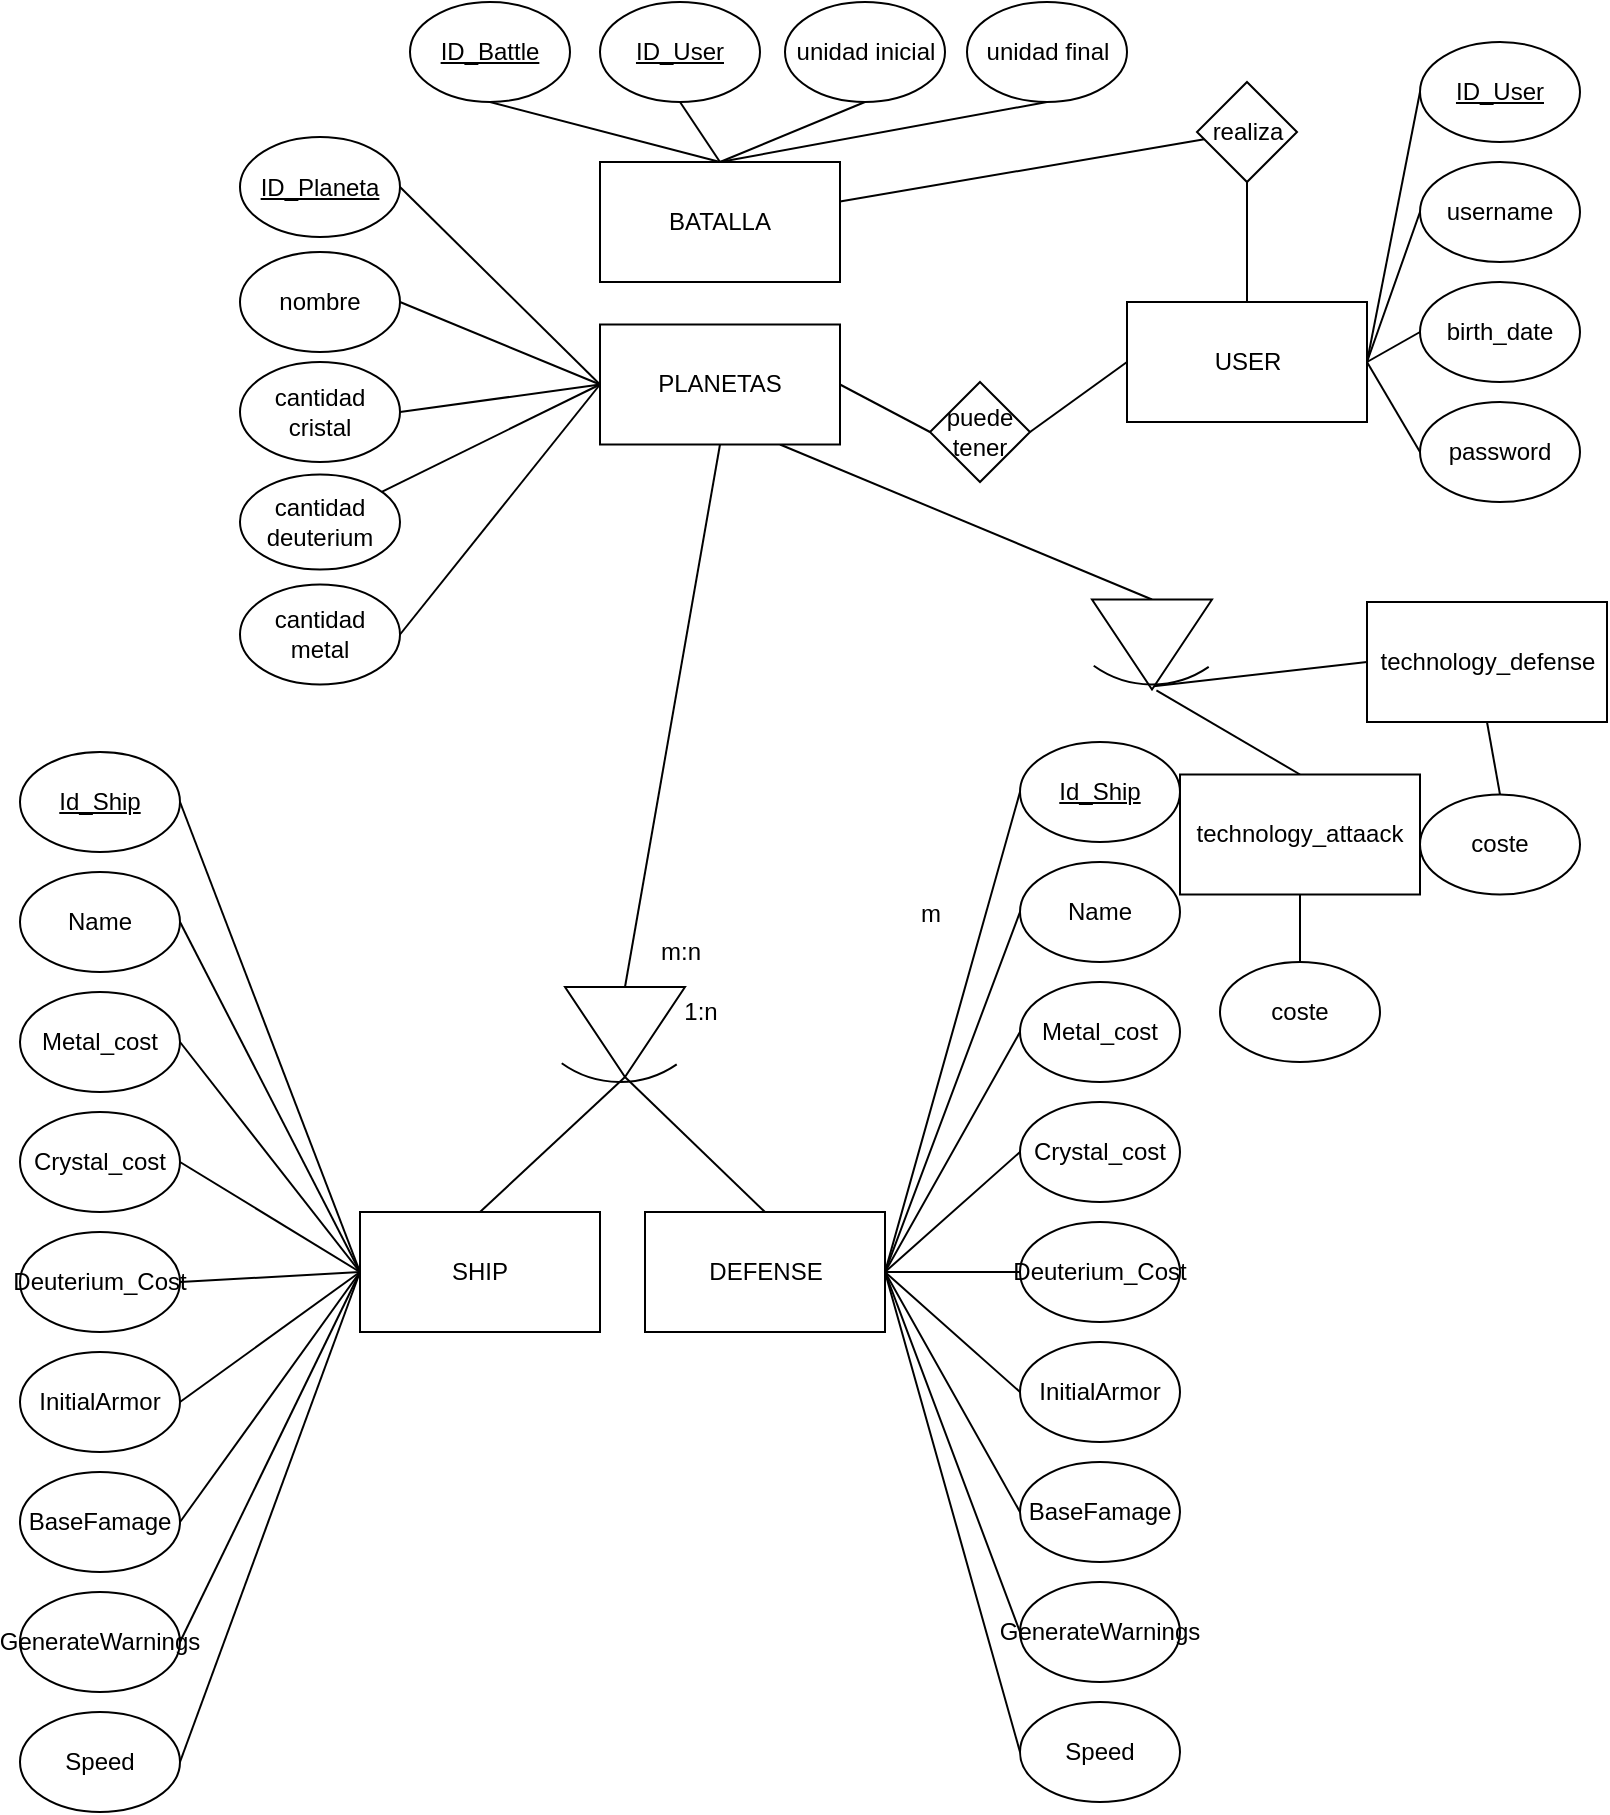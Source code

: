 <mxfile version="18.0.0" type="device"><diagram id="UpbIxlXioxozviIpI9QW" name="Page-1"><mxGraphModel dx="1031" dy="418" grid="1" gridSize="10" guides="1" tooltips="1" connect="1" arrows="1" fold="1" page="1" pageScale="1" pageWidth="827" pageHeight="1169" math="0" shadow="0"><root><mxCell id="0"/><mxCell id="1" parent="0"/><mxCell id="ceBOttknoSrp169nuMuw-12" style="edgeStyle=none;rounded=0;orthogonalLoop=1;jettySize=auto;html=1;exitX=0;exitY=0.5;exitDx=0;exitDy=0;entryX=1;entryY=0.5;entryDx=0;entryDy=0;endArrow=none;endFill=0;" parent="1" source="ceBOttknoSrp169nuMuw-1" target="ceBOttknoSrp169nuMuw-11" edge="1"><mxGeometry relative="1" as="geometry"/></mxCell><mxCell id="ceBOttknoSrp169nuMuw-1" value="USER" style="rounded=0;whiteSpace=wrap;html=1;" parent="1" vertex="1"><mxGeometry x="573.5" y="150" width="120" height="60" as="geometry"/></mxCell><mxCell id="ceBOttknoSrp169nuMuw-6" style="edgeStyle=none;rounded=0;orthogonalLoop=1;jettySize=auto;html=1;exitX=0;exitY=0.5;exitDx=0;exitDy=0;entryX=1;entryY=0.5;entryDx=0;entryDy=0;endArrow=none;endFill=0;" parent="1" source="ceBOttknoSrp169nuMuw-2" target="ceBOttknoSrp169nuMuw-1" edge="1"><mxGeometry relative="1" as="geometry"/></mxCell><mxCell id="ceBOttknoSrp169nuMuw-2" value="ID_User" style="ellipse;whiteSpace=wrap;html=1;fontStyle=4" parent="1" vertex="1"><mxGeometry x="720" y="20" width="80" height="50" as="geometry"/></mxCell><mxCell id="ceBOttknoSrp169nuMuw-9" style="edgeStyle=none;rounded=0;orthogonalLoop=1;jettySize=auto;html=1;exitX=0;exitY=0.5;exitDx=0;exitDy=0;entryX=1;entryY=0.5;entryDx=0;entryDy=0;endArrow=none;endFill=0;" parent="1" source="ceBOttknoSrp169nuMuw-3" target="ceBOttknoSrp169nuMuw-1" edge="1"><mxGeometry relative="1" as="geometry"/></mxCell><mxCell id="ceBOttknoSrp169nuMuw-3" value="username" style="ellipse;whiteSpace=wrap;html=1;" parent="1" vertex="1"><mxGeometry x="720" y="80" width="80" height="50" as="geometry"/></mxCell><mxCell id="ceBOttknoSrp169nuMuw-7" style="edgeStyle=none;rounded=0;orthogonalLoop=1;jettySize=auto;html=1;exitX=0;exitY=0.5;exitDx=0;exitDy=0;entryX=1;entryY=0.5;entryDx=0;entryDy=0;endArrow=none;endFill=0;" parent="1" source="ceBOttknoSrp169nuMuw-4" target="ceBOttknoSrp169nuMuw-1" edge="1"><mxGeometry relative="1" as="geometry"/></mxCell><mxCell id="ceBOttknoSrp169nuMuw-4" value="password" style="ellipse;whiteSpace=wrap;html=1;" parent="1" vertex="1"><mxGeometry x="720" y="200" width="80" height="50" as="geometry"/></mxCell><mxCell id="ceBOttknoSrp169nuMuw-8" style="edgeStyle=none;rounded=0;orthogonalLoop=1;jettySize=auto;html=1;exitX=0;exitY=0.5;exitDx=0;exitDy=0;endArrow=none;endFill=0;entryX=1;entryY=0.5;entryDx=0;entryDy=0;" parent="1" source="ceBOttknoSrp169nuMuw-5" target="ceBOttknoSrp169nuMuw-1" edge="1"><mxGeometry relative="1" as="geometry"><mxPoint x="460" y="360" as="targetPoint"/></mxGeometry></mxCell><mxCell id="ceBOttknoSrp169nuMuw-5" value="birth_date" style="ellipse;whiteSpace=wrap;html=1;" parent="1" vertex="1"><mxGeometry x="720" y="140" width="80" height="50" as="geometry"/></mxCell><mxCell id="cnyaPgwtLOMEOfrdf6nK-4" value="" style="edgeStyle=none;rounded=0;orthogonalLoop=1;jettySize=auto;html=1;endArrow=none;endFill=0;exitX=0;exitY=0.5;exitDx=0;exitDy=0;" edge="1" parent="1" source="ceBOttknoSrp169nuMuw-10" target="ceBOttknoSrp169nuMuw-32"><mxGeometry relative="1" as="geometry"/></mxCell><mxCell id="cnyaPgwtLOMEOfrdf6nK-20" style="edgeStyle=none;rounded=0;orthogonalLoop=1;jettySize=auto;html=1;exitX=0.75;exitY=1;exitDx=0;exitDy=0;entryX=0;entryY=0.5;entryDx=0;entryDy=0;endArrow=none;endFill=0;" edge="1" parent="1" source="ceBOttknoSrp169nuMuw-10" target="cnyaPgwtLOMEOfrdf6nK-19"><mxGeometry relative="1" as="geometry"/></mxCell><mxCell id="ceBOttknoSrp169nuMuw-10" value="PLANETAS" style="rounded=0;whiteSpace=wrap;html=1;" parent="1" vertex="1"><mxGeometry x="310" y="161.25" width="120" height="60" as="geometry"/></mxCell><mxCell id="ceBOttknoSrp169nuMuw-13" style="edgeStyle=none;rounded=0;orthogonalLoop=1;jettySize=auto;html=1;exitX=0;exitY=0.5;exitDx=0;exitDy=0;endArrow=none;endFill=0;entryX=1;entryY=0.5;entryDx=0;entryDy=0;" parent="1" source="ceBOttknoSrp169nuMuw-11" target="ceBOttknoSrp169nuMuw-10" edge="1"><mxGeometry relative="1" as="geometry"><mxPoint x="360" y="280" as="targetPoint"/></mxGeometry></mxCell><mxCell id="ceBOttknoSrp169nuMuw-11" value="puede tener" style="rhombus;whiteSpace=wrap;html=1;" parent="1" vertex="1"><mxGeometry x="475" y="190" width="50" height="50" as="geometry"/></mxCell><mxCell id="ceBOttknoSrp169nuMuw-15" value="m" style="text;html=1;align=center;verticalAlign=middle;resizable=0;points=[];autosize=1;strokeColor=none;fillColor=none;" parent="1" vertex="1"><mxGeometry x="460" y="446.25" width="30" height="20" as="geometry"/></mxCell><mxCell id="ceBOttknoSrp169nuMuw-16" value="m:n" style="text;html=1;align=center;verticalAlign=middle;resizable=0;points=[];autosize=1;strokeColor=none;fillColor=none;" parent="1" vertex="1"><mxGeometry x="330" y="465" width="40" height="20" as="geometry"/></mxCell><mxCell id="ceBOttknoSrp169nuMuw-21" style="edgeStyle=none;rounded=0;orthogonalLoop=1;jettySize=auto;html=1;exitX=1;exitY=0.5;exitDx=0;exitDy=0;entryX=0;entryY=0.5;entryDx=0;entryDy=0;endArrow=none;endFill=0;" parent="1" source="ceBOttknoSrp169nuMuw-17" target="ceBOttknoSrp169nuMuw-10" edge="1"><mxGeometry relative="1" as="geometry"/></mxCell><mxCell id="ceBOttknoSrp169nuMuw-17" value="ID_Planeta" style="ellipse;whiteSpace=wrap;html=1;fontStyle=4" parent="1" vertex="1"><mxGeometry x="130" y="67.5" width="80" height="50" as="geometry"/></mxCell><mxCell id="ceBOttknoSrp169nuMuw-22" style="edgeStyle=none;rounded=0;orthogonalLoop=1;jettySize=auto;html=1;exitX=1;exitY=0.5;exitDx=0;exitDy=0;entryX=0;entryY=0.5;entryDx=0;entryDy=0;endArrow=none;endFill=0;" parent="1" source="ceBOttknoSrp169nuMuw-19" target="ceBOttknoSrp169nuMuw-10" edge="1"><mxGeometry relative="1" as="geometry"/></mxCell><mxCell id="ceBOttknoSrp169nuMuw-19" value="nombre" style="ellipse;whiteSpace=wrap;html=1;" parent="1" vertex="1"><mxGeometry x="130" y="125" width="80" height="50" as="geometry"/></mxCell><mxCell id="cnyaPgwtLOMEOfrdf6nK-17" style="edgeStyle=none;rounded=0;orthogonalLoop=1;jettySize=auto;html=1;exitX=0.5;exitY=1;exitDx=0;exitDy=0;entryX=0.5;entryY=0;entryDx=0;entryDy=0;endArrow=none;endFill=0;" edge="1" parent="1" source="ceBOttknoSrp169nuMuw-27" target="cnyaPgwtLOMEOfrdf6nK-16"><mxGeometry relative="1" as="geometry"/></mxCell><mxCell id="cnyaPgwtLOMEOfrdf6nK-23" style="edgeStyle=none;rounded=0;orthogonalLoop=1;jettySize=auto;html=1;exitX=0;exitY=0.5;exitDx=0;exitDy=0;entryX=0.508;entryY=1.009;entryDx=0;entryDy=0;entryPerimeter=0;endArrow=none;endFill=0;" edge="1" parent="1" source="ceBOttknoSrp169nuMuw-27" target="cnyaPgwtLOMEOfrdf6nK-21"><mxGeometry relative="1" as="geometry"/></mxCell><mxCell id="ceBOttknoSrp169nuMuw-27" value="technology_defense" style="rounded=0;whiteSpace=wrap;html=1;" parent="1" vertex="1"><mxGeometry x="693.5" y="300" width="120" height="60" as="geometry"/></mxCell><mxCell id="cnyaPgwtLOMEOfrdf6nK-15" style="edgeStyle=none;rounded=0;orthogonalLoop=1;jettySize=auto;html=1;exitX=0.5;exitY=1;exitDx=0;exitDy=0;entryX=0.5;entryY=0;entryDx=0;entryDy=0;endArrow=none;endFill=0;" edge="1" parent="1" source="ceBOttknoSrp169nuMuw-28" target="ceBOttknoSrp169nuMuw-29"><mxGeometry relative="1" as="geometry"/></mxCell><mxCell id="cnyaPgwtLOMEOfrdf6nK-22" style="edgeStyle=none;rounded=0;orthogonalLoop=1;jettySize=auto;html=1;exitX=0.5;exitY=0;exitDx=0;exitDy=0;entryX=0.522;entryY=1.029;entryDx=0;entryDy=0;entryPerimeter=0;endArrow=none;endFill=0;" edge="1" parent="1" source="ceBOttknoSrp169nuMuw-28" target="cnyaPgwtLOMEOfrdf6nK-21"><mxGeometry relative="1" as="geometry"/></mxCell><mxCell id="ceBOttknoSrp169nuMuw-28" value="technology_attaack" style="rounded=0;whiteSpace=wrap;html=1;" parent="1" vertex="1"><mxGeometry x="600" y="386.25" width="120" height="60" as="geometry"/></mxCell><mxCell id="ceBOttknoSrp169nuMuw-29" value="coste" style="ellipse;whiteSpace=wrap;html=1;" parent="1" vertex="1"><mxGeometry x="620" y="480" width="80" height="50" as="geometry"/></mxCell><mxCell id="cnyaPgwtLOMEOfrdf6nK-3" style="rounded=0;orthogonalLoop=1;jettySize=auto;html=1;exitX=1;exitY=0.5;exitDx=0;exitDy=0;entryX=0;entryY=0.5;entryDx=0;entryDy=0;endArrow=none;endFill=0;" edge="1" parent="1" source="ceBOttknoSrp169nuMuw-30" target="ceBOttknoSrp169nuMuw-10"><mxGeometry relative="1" as="geometry"/></mxCell><mxCell id="ceBOttknoSrp169nuMuw-30" value="cantidad cristal" style="ellipse;whiteSpace=wrap;html=1;" parent="1" vertex="1"><mxGeometry x="130" y="180" width="80" height="50" as="geometry"/></mxCell><mxCell id="cnyaPgwtLOMEOfrdf6nK-5" style="edgeStyle=none;rounded=0;orthogonalLoop=1;jettySize=auto;html=1;exitX=1;exitY=0.5;exitDx=0;exitDy=0;entryX=0;entryY=0.5;entryDx=0;entryDy=0;endArrow=none;endFill=0;" edge="1" parent="1" source="ceBOttknoSrp169nuMuw-31" target="ceBOttknoSrp169nuMuw-10"><mxGeometry relative="1" as="geometry"/></mxCell><mxCell id="ceBOttknoSrp169nuMuw-31" value="cantidad metal" style="ellipse;whiteSpace=wrap;html=1;" parent="1" vertex="1"><mxGeometry x="130" y="291.25" width="80" height="50" as="geometry"/></mxCell><mxCell id="ceBOttknoSrp169nuMuw-32" value="cantidad deuterium" style="ellipse;whiteSpace=wrap;html=1;" parent="1" vertex="1"><mxGeometry x="130" y="236.25" width="80" height="47.5" as="geometry"/></mxCell><mxCell id="ceBOttknoSrp169nuMuw-37" value="SHIP" style="rounded=0;whiteSpace=wrap;html=1;" parent="1" vertex="1"><mxGeometry x="190" y="605" width="120" height="60" as="geometry"/></mxCell><mxCell id="ceBOttknoSrp169nuMuw-49" style="edgeStyle=none;rounded=0;orthogonalLoop=1;jettySize=auto;html=1;exitX=1;exitY=0.5;exitDx=0;exitDy=0;entryX=0;entryY=0.5;entryDx=0;entryDy=0;endArrow=none;endFill=0;" parent="1" source="ceBOttknoSrp169nuMuw-39" target="ceBOttknoSrp169nuMuw-37" edge="1"><mxGeometry relative="1" as="geometry"/></mxCell><mxCell id="ceBOttknoSrp169nuMuw-39" value="Id_Ship" style="ellipse;whiteSpace=wrap;html=1;fontStyle=4" parent="1" vertex="1"><mxGeometry x="20" y="375" width="80" height="50" as="geometry"/></mxCell><mxCell id="ceBOttknoSrp169nuMuw-50" style="edgeStyle=none;rounded=0;orthogonalLoop=1;jettySize=auto;html=1;exitX=1;exitY=0.5;exitDx=0;exitDy=0;entryX=0;entryY=0.5;entryDx=0;entryDy=0;endArrow=none;endFill=0;" parent="1" source="ceBOttknoSrp169nuMuw-40" target="ceBOttknoSrp169nuMuw-37" edge="1"><mxGeometry relative="1" as="geometry"/></mxCell><mxCell id="ceBOttknoSrp169nuMuw-40" value="Name" style="ellipse;whiteSpace=wrap;html=1;" parent="1" vertex="1"><mxGeometry x="20" y="435" width="80" height="50" as="geometry"/></mxCell><mxCell id="ceBOttknoSrp169nuMuw-51" style="edgeStyle=none;rounded=0;orthogonalLoop=1;jettySize=auto;html=1;exitX=1;exitY=0.5;exitDx=0;exitDy=0;entryX=0;entryY=0.5;entryDx=0;entryDy=0;endArrow=none;endFill=0;" parent="1" source="ceBOttknoSrp169nuMuw-41" target="ceBOttknoSrp169nuMuw-37" edge="1"><mxGeometry relative="1" as="geometry"/></mxCell><mxCell id="ceBOttknoSrp169nuMuw-41" value="Metal_cost" style="ellipse;whiteSpace=wrap;html=1;" parent="1" vertex="1"><mxGeometry x="20" y="495" width="80" height="50" as="geometry"/></mxCell><mxCell id="ceBOttknoSrp169nuMuw-52" style="edgeStyle=none;rounded=0;orthogonalLoop=1;jettySize=auto;html=1;exitX=1;exitY=0.5;exitDx=0;exitDy=0;entryX=0;entryY=0.5;entryDx=0;entryDy=0;endArrow=none;endFill=0;" parent="1" source="ceBOttknoSrp169nuMuw-42" target="ceBOttknoSrp169nuMuw-37" edge="1"><mxGeometry relative="1" as="geometry"/></mxCell><mxCell id="ceBOttknoSrp169nuMuw-42" value="Crystal_cost&lt;span style=&quot;color: rgba(0 , 0 , 0 , 0) ; font-family: monospace ; font-size: 0px&quot;&gt;%3CmxGraphModel%3E%3Croot%3E%3CmxCell%20id%3D%220%22%2F%3E%3CmxCell%20id%3D%221%22%20parent%3D%220%22%2F%3E%3CmxCell%20id%3D%222%22%20value%3D%22Id_Ship%22%20style%3D%22ellipse%3BwhiteSpace%3Dwrap%3Bhtml%3D1%3B%22%20vertex%3D%221%22%20parent%3D%221%22%3E%3CmxGeometry%20x%3D%2210%22%20y%3D%22770%22%20width%3D%2280%22%20height%3D%2250%22%20as%3D%22geometry%22%2F%3E%3C%2FmxCell%3E%3C%2Froot%3E%3C%2FmxGraphModel%3EDe&lt;/span&gt;" style="ellipse;whiteSpace=wrap;html=1;" parent="1" vertex="1"><mxGeometry x="20" y="555" width="80" height="50" as="geometry"/></mxCell><mxCell id="ceBOttknoSrp169nuMuw-53" style="edgeStyle=none;rounded=0;orthogonalLoop=1;jettySize=auto;html=1;exitX=1;exitY=0.5;exitDx=0;exitDy=0;entryX=0;entryY=0.5;entryDx=0;entryDy=0;endArrow=none;endFill=0;" parent="1" source="ceBOttknoSrp169nuMuw-43" target="ceBOttknoSrp169nuMuw-37" edge="1"><mxGeometry relative="1" as="geometry"/></mxCell><mxCell id="ceBOttknoSrp169nuMuw-43" value="Deuterium_Cost" style="ellipse;whiteSpace=wrap;html=1;" parent="1" vertex="1"><mxGeometry x="20" y="615" width="80" height="50" as="geometry"/></mxCell><mxCell id="ceBOttknoSrp169nuMuw-54" style="edgeStyle=none;rounded=0;orthogonalLoop=1;jettySize=auto;html=1;exitX=1;exitY=0.5;exitDx=0;exitDy=0;entryX=0;entryY=0.5;entryDx=0;entryDy=0;endArrow=none;endFill=0;" parent="1" source="ceBOttknoSrp169nuMuw-44" target="ceBOttknoSrp169nuMuw-37" edge="1"><mxGeometry relative="1" as="geometry"/></mxCell><mxCell id="ceBOttknoSrp169nuMuw-44" value="InitialArmor" style="ellipse;whiteSpace=wrap;html=1;" parent="1" vertex="1"><mxGeometry x="20" y="675" width="80" height="50" as="geometry"/></mxCell><mxCell id="ceBOttknoSrp169nuMuw-55" style="edgeStyle=none;rounded=0;orthogonalLoop=1;jettySize=auto;html=1;exitX=1;exitY=0.5;exitDx=0;exitDy=0;entryX=0;entryY=0.5;entryDx=0;entryDy=0;endArrow=none;endFill=0;" parent="1" source="ceBOttknoSrp169nuMuw-45" target="ceBOttknoSrp169nuMuw-37" edge="1"><mxGeometry relative="1" as="geometry"/></mxCell><mxCell id="ceBOttknoSrp169nuMuw-45" value="BaseFamage" style="ellipse;whiteSpace=wrap;html=1;" parent="1" vertex="1"><mxGeometry x="20" y="735" width="80" height="50" as="geometry"/></mxCell><mxCell id="ceBOttknoSrp169nuMuw-57" style="edgeStyle=none;rounded=0;orthogonalLoop=1;jettySize=auto;html=1;exitX=1;exitY=0.5;exitDx=0;exitDy=0;entryX=0;entryY=0.5;entryDx=0;entryDy=0;endArrow=none;endFill=0;" parent="1" source="ceBOttknoSrp169nuMuw-46" target="ceBOttknoSrp169nuMuw-37" edge="1"><mxGeometry relative="1" as="geometry"/></mxCell><mxCell id="ceBOttknoSrp169nuMuw-46" value="Speed" style="ellipse;whiteSpace=wrap;html=1;" parent="1" vertex="1"><mxGeometry x="20" y="855" width="80" height="50" as="geometry"/></mxCell><mxCell id="ceBOttknoSrp169nuMuw-56" style="edgeStyle=none;rounded=0;orthogonalLoop=1;jettySize=auto;html=1;exitX=1;exitY=0.5;exitDx=0;exitDy=0;entryX=0;entryY=0.5;entryDx=0;entryDy=0;endArrow=none;endFill=0;" parent="1" source="ceBOttknoSrp169nuMuw-47" target="ceBOttknoSrp169nuMuw-37" edge="1"><mxGeometry relative="1" as="geometry"/></mxCell><mxCell id="ceBOttknoSrp169nuMuw-47" value="GenerateWarnings" style="ellipse;whiteSpace=wrap;html=1;" parent="1" vertex="1"><mxGeometry x="20" y="795" width="80" height="50" as="geometry"/></mxCell><mxCell id="ceBOttknoSrp169nuMuw-76" value="DEFENSE" style="rounded=0;whiteSpace=wrap;html=1;" parent="1" vertex="1"><mxGeometry x="332.5" y="605" width="120" height="60" as="geometry"/></mxCell><mxCell id="ceBOttknoSrp169nuMuw-117" style="edgeStyle=none;rounded=0;orthogonalLoop=1;jettySize=auto;html=1;exitX=0;exitY=0.5;exitDx=0;exitDy=0;entryX=1;entryY=0.5;entryDx=0;entryDy=0;endArrow=none;endFill=0;" parent="1" source="ceBOttknoSrp169nuMuw-78" target="ceBOttknoSrp169nuMuw-76" edge="1"><mxGeometry relative="1" as="geometry"/></mxCell><mxCell id="ceBOttknoSrp169nuMuw-78" value="Id_Ship" style="ellipse;whiteSpace=wrap;html=1;fontStyle=4" parent="1" vertex="1"><mxGeometry x="520" y="370" width="80" height="50" as="geometry"/></mxCell><mxCell id="ceBOttknoSrp169nuMuw-116" style="edgeStyle=none;rounded=0;orthogonalLoop=1;jettySize=auto;html=1;exitX=0;exitY=0.5;exitDx=0;exitDy=0;entryX=1;entryY=0.5;entryDx=0;entryDy=0;endArrow=none;endFill=0;" parent="1" source="ceBOttknoSrp169nuMuw-80" target="ceBOttknoSrp169nuMuw-76" edge="1"><mxGeometry relative="1" as="geometry"/></mxCell><mxCell id="ceBOttknoSrp169nuMuw-80" value="Name" style="ellipse;whiteSpace=wrap;html=1;" parent="1" vertex="1"><mxGeometry x="520" y="430" width="80" height="50" as="geometry"/></mxCell><mxCell id="ceBOttknoSrp169nuMuw-115" style="edgeStyle=none;rounded=0;orthogonalLoop=1;jettySize=auto;html=1;exitX=0;exitY=0.5;exitDx=0;exitDy=0;entryX=1;entryY=0.5;entryDx=0;entryDy=0;endArrow=none;endFill=0;" parent="1" source="ceBOttknoSrp169nuMuw-82" target="ceBOttknoSrp169nuMuw-76" edge="1"><mxGeometry relative="1" as="geometry"/></mxCell><mxCell id="ceBOttknoSrp169nuMuw-82" value="Metal_cost" style="ellipse;whiteSpace=wrap;html=1;" parent="1" vertex="1"><mxGeometry x="520" y="490" width="80" height="50" as="geometry"/></mxCell><mxCell id="ceBOttknoSrp169nuMuw-114" style="edgeStyle=none;rounded=0;orthogonalLoop=1;jettySize=auto;html=1;exitX=0;exitY=0.5;exitDx=0;exitDy=0;endArrow=none;endFill=0;entryX=1;entryY=0.5;entryDx=0;entryDy=0;" parent="1" source="ceBOttknoSrp169nuMuw-84" target="ceBOttknoSrp169nuMuw-76" edge="1"><mxGeometry relative="1" as="geometry"><mxPoint x="460.0" y="545" as="targetPoint"/></mxGeometry></mxCell><mxCell id="ceBOttknoSrp169nuMuw-84" value="Crystal_cost&lt;span style=&quot;color: rgba(0 , 0 , 0 , 0) ; font-family: monospace ; font-size: 0px&quot;&gt;%3CmxGraphModel%3E%3Croot%3E%3CmxCell%20id%3D%220%22%2F%3E%3CmxCell%20id%3D%221%22%20parent%3D%220%22%2F%3E%3CmxCell%20id%3D%222%22%20value%3D%22Id_Ship%22%20style%3D%22ellipse%3BwhiteSpace%3Dwrap%3Bhtml%3D1%3B%22%20vertex%3D%221%22%20parent%3D%221%22%3E%3CmxGeometry%20x%3D%2210%22%20y%3D%22770%22%20width%3D%2280%22%20height%3D%2250%22%20as%3D%22geometry%22%2F%3E%3C%2FmxCell%3E%3C%2Froot%3E%3C%2FmxGraphModel%3EDe&lt;/span&gt;" style="ellipse;whiteSpace=wrap;html=1;" parent="1" vertex="1"><mxGeometry x="520" y="550" width="80" height="50" as="geometry"/></mxCell><mxCell id="ceBOttknoSrp169nuMuw-113" value="" style="edgeStyle=none;rounded=0;orthogonalLoop=1;jettySize=auto;html=1;endArrow=none;endFill=0;" parent="1" source="ceBOttknoSrp169nuMuw-86" target="ceBOttknoSrp169nuMuw-76" edge="1"><mxGeometry relative="1" as="geometry"/></mxCell><mxCell id="ceBOttknoSrp169nuMuw-86" value="Deuterium_Cost" style="ellipse;whiteSpace=wrap;html=1;" parent="1" vertex="1"><mxGeometry x="520" y="610" width="80" height="50" as="geometry"/></mxCell><mxCell id="ceBOttknoSrp169nuMuw-118" style="edgeStyle=none;rounded=0;orthogonalLoop=1;jettySize=auto;html=1;exitX=0;exitY=0.5;exitDx=0;exitDy=0;entryX=1;entryY=0.5;entryDx=0;entryDy=0;endArrow=none;endFill=0;" parent="1" source="ceBOttknoSrp169nuMuw-88" target="ceBOttknoSrp169nuMuw-76" edge="1"><mxGeometry relative="1" as="geometry"/></mxCell><mxCell id="ceBOttknoSrp169nuMuw-88" value="InitialArmor" style="ellipse;whiteSpace=wrap;html=1;" parent="1" vertex="1"><mxGeometry x="520" y="670" width="80" height="50" as="geometry"/></mxCell><mxCell id="ceBOttknoSrp169nuMuw-119" style="edgeStyle=none;rounded=0;orthogonalLoop=1;jettySize=auto;html=1;exitX=0;exitY=0.5;exitDx=0;exitDy=0;entryX=1;entryY=0.5;entryDx=0;entryDy=0;endArrow=none;endFill=0;" parent="1" source="ceBOttknoSrp169nuMuw-90" target="ceBOttknoSrp169nuMuw-76" edge="1"><mxGeometry relative="1" as="geometry"/></mxCell><mxCell id="ceBOttknoSrp169nuMuw-90" value="BaseFamage" style="ellipse;whiteSpace=wrap;html=1;" parent="1" vertex="1"><mxGeometry x="520" y="730" width="80" height="50" as="geometry"/></mxCell><mxCell id="ceBOttknoSrp169nuMuw-121" style="edgeStyle=none;rounded=0;orthogonalLoop=1;jettySize=auto;html=1;exitX=0;exitY=0.5;exitDx=0;exitDy=0;entryX=1;entryY=0.5;entryDx=0;entryDy=0;endArrow=none;endFill=0;" parent="1" source="ceBOttknoSrp169nuMuw-92" target="ceBOttknoSrp169nuMuw-76" edge="1"><mxGeometry relative="1" as="geometry"/></mxCell><mxCell id="ceBOttknoSrp169nuMuw-92" value="Speed" style="ellipse;whiteSpace=wrap;html=1;" parent="1" vertex="1"><mxGeometry x="520" y="850" width="80" height="50" as="geometry"/></mxCell><mxCell id="ceBOttknoSrp169nuMuw-120" style="edgeStyle=none;rounded=0;orthogonalLoop=1;jettySize=auto;html=1;exitX=0;exitY=0.5;exitDx=0;exitDy=0;entryX=1;entryY=0.5;entryDx=0;entryDy=0;endArrow=none;endFill=0;" parent="1" source="ceBOttknoSrp169nuMuw-94" target="ceBOttknoSrp169nuMuw-76" edge="1"><mxGeometry relative="1" as="geometry"/></mxCell><mxCell id="ceBOttknoSrp169nuMuw-94" value="GenerateWarnings" style="ellipse;whiteSpace=wrap;html=1;" parent="1" vertex="1"><mxGeometry x="520" y="790" width="80" height="50" as="geometry"/></mxCell><mxCell id="ceBOttknoSrp169nuMuw-99" value="" style="edgeStyle=none;rounded=0;orthogonalLoop=1;jettySize=auto;html=1;endArrow=none;endFill=0;" parent="1" source="ceBOttknoSrp169nuMuw-97" target="ceBOttknoSrp169nuMuw-98" edge="1"><mxGeometry relative="1" as="geometry"/></mxCell><mxCell id="ceBOttknoSrp169nuMuw-100" value="" style="edgeStyle=none;rounded=0;orthogonalLoop=1;jettySize=auto;html=1;endArrow=none;endFill=0;" parent="1" source="ceBOttknoSrp169nuMuw-97" target="ceBOttknoSrp169nuMuw-1" edge="1"><mxGeometry relative="1" as="geometry"/></mxCell><mxCell id="ceBOttknoSrp169nuMuw-97" value="realiza" style="rhombus;whiteSpace=wrap;html=1;" parent="1" vertex="1"><mxGeometry x="608.5" y="40" width="50" height="50" as="geometry"/></mxCell><mxCell id="ceBOttknoSrp169nuMuw-98" value="BATALLA" style="rounded=0;whiteSpace=wrap;html=1;" parent="1" vertex="1"><mxGeometry x="310" y="80" width="120" height="60" as="geometry"/></mxCell><mxCell id="ceBOttknoSrp169nuMuw-108" style="edgeStyle=none;rounded=0;orthogonalLoop=1;jettySize=auto;html=1;exitX=0.5;exitY=1;exitDx=0;exitDy=0;entryX=0.5;entryY=0;entryDx=0;entryDy=0;endArrow=none;endFill=0;" parent="1" source="ceBOttknoSrp169nuMuw-101" target="ceBOttknoSrp169nuMuw-98" edge="1"><mxGeometry relative="1" as="geometry"/></mxCell><mxCell id="ceBOttknoSrp169nuMuw-101" value="ID_Battle" style="ellipse;whiteSpace=wrap;html=1;fontStyle=4" parent="1" vertex="1"><mxGeometry x="215" width="80" height="50" as="geometry"/></mxCell><mxCell id="ceBOttknoSrp169nuMuw-109" style="edgeStyle=none;rounded=0;orthogonalLoop=1;jettySize=auto;html=1;exitX=0.5;exitY=1;exitDx=0;exitDy=0;endArrow=none;endFill=0;entryX=0.5;entryY=0;entryDx=0;entryDy=0;" parent="1" source="ceBOttknoSrp169nuMuw-102" target="ceBOttknoSrp169nuMuw-98" edge="1"><mxGeometry relative="1" as="geometry"><mxPoint x="430.0" y="60.0" as="targetPoint"/></mxGeometry></mxCell><mxCell id="ceBOttknoSrp169nuMuw-102" value="ID_User" style="ellipse;whiteSpace=wrap;html=1;fontStyle=4" parent="1" vertex="1"><mxGeometry x="310" width="80" height="50" as="geometry"/></mxCell><mxCell id="ceBOttknoSrp169nuMuw-110" style="edgeStyle=none;rounded=0;orthogonalLoop=1;jettySize=auto;html=1;exitX=0.5;exitY=1;exitDx=0;exitDy=0;entryX=0.5;entryY=0;entryDx=0;entryDy=0;endArrow=none;endFill=0;" parent="1" source="ceBOttknoSrp169nuMuw-107" target="ceBOttknoSrp169nuMuw-98" edge="1"><mxGeometry relative="1" as="geometry"/></mxCell><mxCell id="ceBOttknoSrp169nuMuw-107" value="unidad inicial" style="ellipse;whiteSpace=wrap;html=1;" parent="1" vertex="1"><mxGeometry x="402.5" width="80" height="50" as="geometry"/></mxCell><mxCell id="ceBOttknoSrp169nuMuw-112" style="edgeStyle=none;rounded=0;orthogonalLoop=1;jettySize=auto;html=1;exitX=0.5;exitY=1;exitDx=0;exitDy=0;entryX=0.5;entryY=0;entryDx=0;entryDy=0;endArrow=none;endFill=0;" parent="1" source="ceBOttknoSrp169nuMuw-111" target="ceBOttknoSrp169nuMuw-98" edge="1"><mxGeometry relative="1" as="geometry"/></mxCell><mxCell id="ceBOttknoSrp169nuMuw-111" value="unidad final" style="ellipse;whiteSpace=wrap;html=1;" parent="1" vertex="1"><mxGeometry x="493.5" width="80" height="50" as="geometry"/></mxCell><mxCell id="ceBOttknoSrp169nuMuw-128" style="edgeStyle=none;rounded=0;orthogonalLoop=1;jettySize=auto;html=1;exitX=1;exitY=0.5;exitDx=0;exitDy=0;entryX=0.5;entryY=0;entryDx=0;entryDy=0;endArrow=none;endFill=0;" parent="1" source="ceBOttknoSrp169nuMuw-127" target="ceBOttknoSrp169nuMuw-37" edge="1"><mxGeometry relative="1" as="geometry"/></mxCell><mxCell id="ceBOttknoSrp169nuMuw-129" style="edgeStyle=none;rounded=0;orthogonalLoop=1;jettySize=auto;html=1;exitX=1;exitY=0.5;exitDx=0;exitDy=0;entryX=0.5;entryY=0;entryDx=0;entryDy=0;endArrow=none;endFill=0;" parent="1" source="ceBOttknoSrp169nuMuw-127" target="ceBOttknoSrp169nuMuw-76" edge="1"><mxGeometry relative="1" as="geometry"/></mxCell><mxCell id="ceBOttknoSrp169nuMuw-130" style="edgeStyle=none;rounded=0;orthogonalLoop=1;jettySize=auto;html=1;exitX=0;exitY=0.5;exitDx=0;exitDy=0;entryX=0.5;entryY=1;entryDx=0;entryDy=0;endArrow=none;endFill=0;" parent="1" source="ceBOttknoSrp169nuMuw-127" target="ceBOttknoSrp169nuMuw-10" edge="1"><mxGeometry relative="1" as="geometry"/></mxCell><mxCell id="ceBOttknoSrp169nuMuw-127" value="" style="triangle;whiteSpace=wrap;html=1;rotation=90;" parent="1" vertex="1"><mxGeometry x="300" y="485" width="45" height="60" as="geometry"/></mxCell><mxCell id="ceBOttknoSrp169nuMuw-131" value="" style="verticalLabelPosition=bottom;verticalAlign=top;html=1;shape=mxgraph.basic.arc;startAngle=0.404;endAngle=0.599;" parent="1" vertex="1"><mxGeometry x="270" y="440" width="100" height="100" as="geometry"/></mxCell><mxCell id="ceBOttknoSrp169nuMuw-132" value="1:n" style="text;html=1;align=center;verticalAlign=middle;resizable=0;points=[];autosize=1;strokeColor=none;fillColor=none;" parent="1" vertex="1"><mxGeometry x="345" y="495" width="30" height="20" as="geometry"/></mxCell><mxCell id="cnyaPgwtLOMEOfrdf6nK-16" value="coste" style="ellipse;whiteSpace=wrap;html=1;" vertex="1" parent="1"><mxGeometry x="720" y="396.25" width="80" height="50" as="geometry"/></mxCell><mxCell id="cnyaPgwtLOMEOfrdf6nK-19" value="" style="triangle;whiteSpace=wrap;html=1;rotation=90;" vertex="1" parent="1"><mxGeometry x="563.5" y="291.25" width="45" height="60" as="geometry"/></mxCell><mxCell id="cnyaPgwtLOMEOfrdf6nK-21" value="" style="verticalLabelPosition=bottom;verticalAlign=top;html=1;shape=mxgraph.basic.arc;startAngle=0.404;endAngle=0.599;" vertex="1" parent="1"><mxGeometry x="536" y="241.25" width="100" height="100" as="geometry"/></mxCell></root></mxGraphModel></diagram></mxfile>